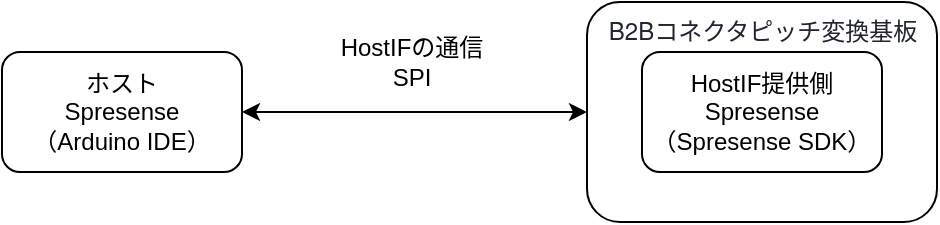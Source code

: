 <mxfile>
    <diagram id="AJdf-G52WvC_ri3ZTvWX" name="ページ1">
        <mxGraphModel dx="1142" dy="254" grid="1" gridSize="10" guides="1" tooltips="1" connect="1" arrows="1" fold="1" page="1" pageScale="1" pageWidth="1169" pageHeight="827" math="0" shadow="0">
            <root>
                <mxCell id="0"/>
                <mxCell id="1" parent="0"/>
                <mxCell id="4" style="edgeStyle=none;html=1;entryX=0;entryY=0.5;entryDx=0;entryDy=0;endArrow=classic;endFill=1;startArrow=classic;startFill=1;" parent="1" source="2" target="6" edge="1">
                    <mxGeometry relative="1" as="geometry"/>
                </mxCell>
                <mxCell id="2" value="ホスト&lt;br&gt;Spresense&lt;br&gt;（Arduino IDE）" style="rounded=1;whiteSpace=wrap;html=1;" parent="1" vertex="1">
                    <mxGeometry x="280" y="80" width="120" height="60" as="geometry"/>
                </mxCell>
                <mxCell id="3" value="HostIF提供側&lt;br&gt;Spresense（Spresense SDK）" style="rounded=1;whiteSpace=wrap;html=1;" parent="1" vertex="1">
                    <mxGeometry x="600" y="80" width="120" height="60" as="geometry"/>
                </mxCell>
                <mxCell id="5" value="HostIFの通信&lt;br&gt;SPI" style="text;html=1;strokeColor=none;fillColor=none;align=center;verticalAlign=middle;whiteSpace=wrap;rounded=0;" parent="1" vertex="1">
                    <mxGeometry x="440" y="70" width="90" height="30" as="geometry"/>
                </mxCell>
                <mxCell id="6" value="&lt;span style=&quot;color: rgb(33, 37, 48); font-family: SST, &amp;quot;Helvetica Neue&amp;quot;, Helvetica, Arial, sans-serif; text-align: start;&quot;&gt;&lt;font style=&quot;font-size: 12px;&quot;&gt;B2Bコネクタピッチ変換基板&lt;/font&gt;&lt;/span&gt;" style="rounded=1;whiteSpace=wrap;html=1;verticalAlign=top;labelBackgroundColor=none;fillColor=none;" parent="1" vertex="1">
                    <mxGeometry x="572.5" y="55" width="175" height="110" as="geometry"/>
                </mxCell>
            </root>
        </mxGraphModel>
    </diagram>
</mxfile>